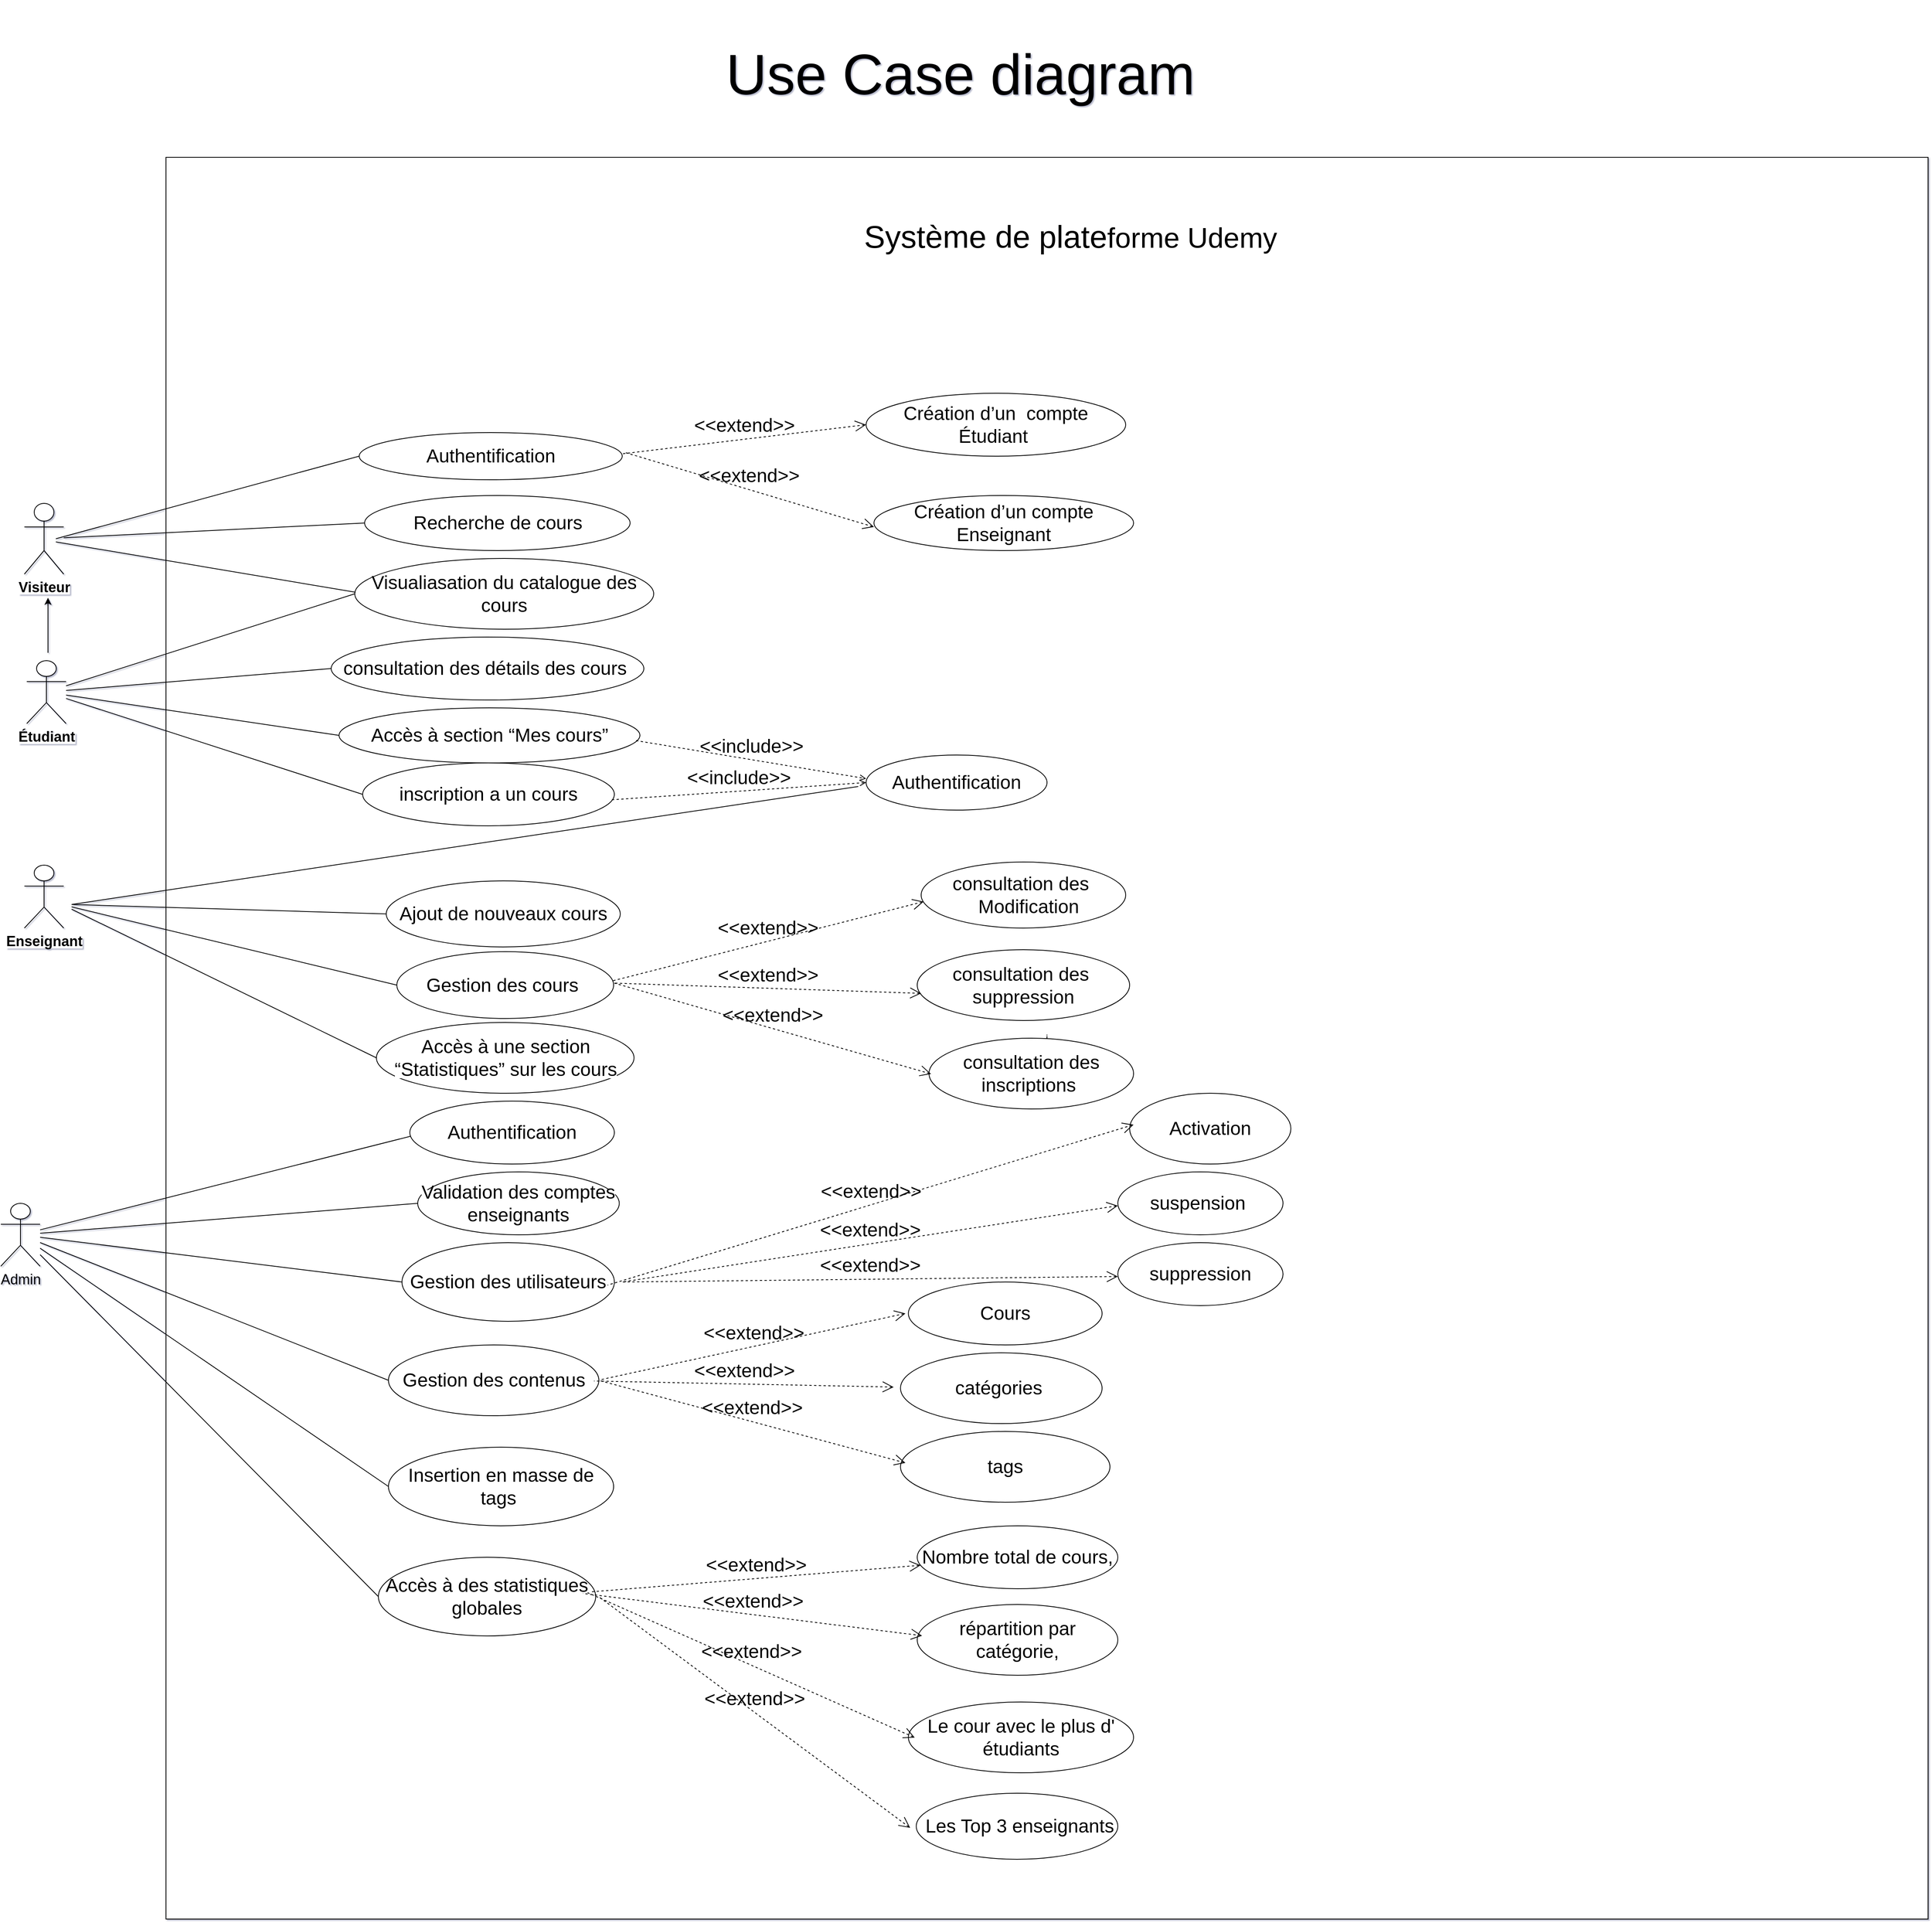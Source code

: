 <mxfile version="26.0.7" pages="2">
  <diagram name="Page-1" id="YVaNV-BU0bV5zj3uvlzo">
    <mxGraphModel grid="1" page="0" gridSize="10" guides="0" tooltips="1" connect="0" arrows="0" fold="1" pageScale="1" pageWidth="827" pageHeight="1169" background="#ffffff" math="0" shadow="1">
      <root>
        <mxCell id="0" />
        <mxCell id="1" parent="0" />
        <mxCell id="QajGnKFh3IwkEZgxlkdg-1" value="i" style="whiteSpace=wrap;html=1;aspect=fixed;" parent="1" vertex="1">
          <mxGeometry x="260" y="-160" width="2240" height="2240" as="geometry" />
        </mxCell>
        <mxCell id="QajGnKFh3IwkEZgxlkdg-2" value="&lt;span style=&quot;box-sizing: border-box; border: 0px solid; --tw-border-spacing-x: 0; --tw-border-spacing-y: 0; --tw-translate-x: 0; --tw-translate-y: 0; --tw-rotate: 0; --tw-skew-x: 0; --tw-skew-y: 0; --tw-scale-x: 1; --tw-scale-y: 1; --tw-pan-x: ; --tw-pan-y: ; --tw-pinch-zoom: ; --tw-scroll-snap-strictness: proximity; --tw-gradient-from-position: ; --tw-gradient-via-position: ; --tw-gradient-to-position: ; --tw-ordinal: ; --tw-slashed-zero: ; --tw-numeric-figure: ; --tw-numeric-spacing: ; --tw-numeric-fraction: ; --tw-ring-inset: ; --tw-ring-offset-width: 0px; --tw-ring-offset-color: light-dark(#fff, #000000); --tw-ring-color: light-dark(rgba(59,130,246,.5), #4c89ec); --tw-ring-offset-shadow: 0 0 #0000; --tw-ring-shadow: 0 0 #0000; --tw-shadow: 0 0 #0000; --tw-shadow-colored: 0 0 #0000; --tw-blur: ; --tw-brightness: ; --tw-contrast: ; --tw-grayscale: ; --tw-hue-rotate: ; --tw-invert: ; --tw-saturate: ; --tw-sepia: ; --tw-drop-shadow: ; --tw-backdrop-blur: ; --tw-backdrop-brightness: ; --tw-backdrop-contrast: ; --tw-backdrop-grayscale: ; --tw-backdrop-hue-rotate: ; --tw-backdrop-invert: ; --tw-backdrop-opacity: ; --tw-backdrop-saturate: ; --tw-backdrop-sepia: ; --tw-contain-size: ; --tw-contain-layout: ; --tw-contain-paint: ; --tw-contain-style: ; font-weight: bolder; color: rgb(0, 0, 0); font-family: &amp;quot;Nunito Sans&amp;quot;, sans-serif; text-align: start; white-space: pre-wrap; background-color: rgb(255, 255, 255);&quot;&gt;&lt;font style=&quot;font-size: 18px;&quot;&gt;Visiteur&lt;/font&gt;&lt;/span&gt;" style="shape=umlActor;verticalLabelPosition=bottom;verticalAlign=top;html=1;outlineConnect=0;" parent="1" vertex="1">
          <mxGeometry x="80" y="280" width="50" height="90" as="geometry" />
        </mxCell>
        <mxCell id="QajGnKFh3IwkEZgxlkdg-3" value="&lt;span style=&quot;box-sizing: border-box; border: 0px solid; --tw-border-spacing-x: 0; --tw-border-spacing-y: 0; --tw-translate-x: 0; --tw-translate-y: 0; --tw-rotate: 0; --tw-skew-x: 0; --tw-skew-y: 0; --tw-scale-x: 1; --tw-scale-y: 1; --tw-pan-x: ; --tw-pan-y: ; --tw-pinch-zoom: ; --tw-scroll-snap-strictness: proximity; --tw-gradient-from-position: ; --tw-gradient-via-position: ; --tw-gradient-to-position: ; --tw-ordinal: ; --tw-slashed-zero: ; --tw-numeric-figure: ; --tw-numeric-spacing: ; --tw-numeric-fraction: ; --tw-ring-inset: ; --tw-ring-offset-width: 0px; --tw-ring-offset-color: light-dark(#fff, #000000); --tw-ring-color: light-dark(rgba(59,130,246,.5), #4c89ec); --tw-ring-offset-shadow: 0 0 #0000; --tw-ring-shadow: 0 0 #0000; --tw-shadow: 0 0 #0000; --tw-shadow-colored: 0 0 #0000; --tw-blur: ; --tw-brightness: ; --tw-contrast: ; --tw-grayscale: ; --tw-hue-rotate: ; --tw-invert: ; --tw-saturate: ; --tw-sepia: ; --tw-drop-shadow: ; --tw-backdrop-blur: ; --tw-backdrop-brightness: ; --tw-backdrop-contrast: ; --tw-backdrop-grayscale: ; --tw-backdrop-hue-rotate: ; --tw-backdrop-invert: ; --tw-backdrop-opacity: ; --tw-backdrop-saturate: ; --tw-backdrop-sepia: ; --tw-contain-size: ; --tw-contain-layout: ; --tw-contain-paint: ; --tw-contain-style: ; font-weight: bolder; color: rgb(0, 0, 0); font-family: &amp;quot;Nunito Sans&amp;quot;, sans-serif; text-align: start; white-space: pre-wrap; background-color: rgb(255, 255, 255);&quot;&gt;&lt;font style=&quot;font-size: 18px;&quot;&gt;Étudiant&lt;/font&gt;&lt;/span&gt;" style="shape=umlActor;verticalLabelPosition=bottom;verticalAlign=top;html=1;outlineConnect=0;" parent="1" vertex="1">
          <mxGeometry x="83" y="480" width="50" height="80" as="geometry" />
        </mxCell>
        <mxCell id="QajGnKFh3IwkEZgxlkdg-4" value="&lt;span style=&quot;box-sizing: border-box; border: 0px solid; --tw-border-spacing-x: 0; --tw-border-spacing-y: 0; --tw-translate-x: 0; --tw-translate-y: 0; --tw-rotate: 0; --tw-skew-x: 0; --tw-skew-y: 0; --tw-scale-x: 1; --tw-scale-y: 1; --tw-pan-x: ; --tw-pan-y: ; --tw-pinch-zoom: ; --tw-scroll-snap-strictness: proximity; --tw-gradient-from-position: ; --tw-gradient-via-position: ; --tw-gradient-to-position: ; --tw-ordinal: ; --tw-slashed-zero: ; --tw-numeric-figure: ; --tw-numeric-spacing: ; --tw-numeric-fraction: ; --tw-ring-inset: ; --tw-ring-offset-width: 0px; --tw-ring-offset-color: light-dark(#fff, #000000); --tw-ring-color: light-dark(rgba(59,130,246,.5), #4c89ec); --tw-ring-offset-shadow: 0 0 #0000; --tw-ring-shadow: 0 0 #0000; --tw-shadow: 0 0 #0000; --tw-shadow-colored: 0 0 #0000; --tw-blur: ; --tw-brightness: ; --tw-contrast: ; --tw-grayscale: ; --tw-hue-rotate: ; --tw-invert: ; --tw-saturate: ; --tw-sepia: ; --tw-drop-shadow: ; --tw-backdrop-blur: ; --tw-backdrop-brightness: ; --tw-backdrop-contrast: ; --tw-backdrop-grayscale: ; --tw-backdrop-hue-rotate: ; --tw-backdrop-invert: ; --tw-backdrop-opacity: ; --tw-backdrop-saturate: ; --tw-backdrop-sepia: ; --tw-contain-size: ; --tw-contain-layout: ; --tw-contain-paint: ; --tw-contain-style: ; font-weight: bolder; color: rgb(0, 0, 0); font-family: &amp;quot;Nunito Sans&amp;quot;, sans-serif; text-align: start; white-space: pre-wrap; background-color: rgb(255, 255, 255);&quot;&gt;&lt;font style=&quot;font-size: 18px;&quot;&gt;Enseignant&lt;/font&gt;&lt;/span&gt;" style="shape=umlActor;verticalLabelPosition=bottom;verticalAlign=top;html=1;outlineConnect=0;" parent="1" vertex="1">
          <mxGeometry x="80" y="740" width="50" height="80" as="geometry" />
        </mxCell>
        <mxCell id="QajGnKFh3IwkEZgxlkdg-13" value="&lt;span style=&quot;color: rgb(0, 0, 0); font-family: &amp;quot;Nunito Sans&amp;quot;, sans-serif; text-align: left; background-color: rgb(255, 255, 255);&quot;&gt;&lt;font style=&quot;font-size: 24px;&quot;&gt;Recherche de cours&lt;/font&gt;&lt;/span&gt;" style="ellipse;whiteSpace=wrap;html=1;" parent="1" vertex="1">
          <mxGeometry x="512.5" y="270" width="337.5" height="70" as="geometry" />
        </mxCell>
        <mxCell id="QajGnKFh3IwkEZgxlkdg-14" value="&lt;span style=&quot;color: rgb(0, 0, 0); font-family: &amp;quot;Nunito Sans&amp;quot;, sans-serif; text-align: left; background-color: rgb(255, 255, 255);&quot;&gt;&lt;font style=&quot;font-size: 24px;&quot;&gt;Création d’un&amp;nbsp;compte Enseignant&lt;/font&gt;&lt;/span&gt;" style="ellipse;whiteSpace=wrap;html=1;" parent="1" vertex="1">
          <mxGeometry x="1160" y="270" width="330" height="70" as="geometry" />
        </mxCell>
        <mxCell id="QajGnKFh3IwkEZgxlkdg-15" value="&lt;span style=&quot;color: rgb(0, 0, 0); font-family: &amp;quot;Nunito Sans&amp;quot;, sans-serif; text-align: left; background-color: rgb(255, 255, 255);&quot;&gt;&lt;font style=&quot;font-size: 24px;&quot;&gt;Création d’un&amp;nbsp; compte Étudiant&amp;nbsp;&lt;/font&gt;&lt;/span&gt;" style="ellipse;whiteSpace=wrap;html=1;" parent="1" vertex="1">
          <mxGeometry x="1150" y="140" width="330" height="80" as="geometry" />
        </mxCell>
        <mxCell id="QajGnKFh3IwkEZgxlkdg-16" value="&lt;span style=&quot;color: rgb(0, 0, 0); font-family: &amp;quot;Nunito Sans&amp;quot;, sans-serif; text-align: left; background-color: rgb(255, 255, 255);&quot;&gt;&lt;font style=&quot;font-size: 24px;&quot;&gt;Authentification&lt;/font&gt;&lt;/span&gt;" style="ellipse;whiteSpace=wrap;html=1;" parent="1" vertex="1">
          <mxGeometry x="505.63" y="190" width="334.37" height="60" as="geometry" />
        </mxCell>
        <mxCell id="QajGnKFh3IwkEZgxlkdg-20" value="" style="endArrow=none;html=1;rounded=0;entryX=0;entryY=0.5;entryDx=0;entryDy=0;" parent="1" source="QajGnKFh3IwkEZgxlkdg-2" target="QajGnKFh3IwkEZgxlkdg-13" edge="1">
          <mxGeometry width="50" height="50" relative="1" as="geometry">
            <mxPoint x="170" y="310" as="sourcePoint" />
            <mxPoint x="490" y="245" as="targetPoint" />
            <Array as="points" />
          </mxGeometry>
        </mxCell>
        <mxCell id="QajGnKFh3IwkEZgxlkdg-21" value="" style="endArrow=none;html=1;rounded=0;entryX=0;entryY=0.5;entryDx=0;entryDy=0;" parent="1" target="QajGnKFh3IwkEZgxlkdg-16" edge="1">
          <mxGeometry width="50" height="50" relative="1" as="geometry">
            <mxPoint x="120" y="325" as="sourcePoint" />
            <mxPoint x="500" y="255" as="targetPoint" />
            <Array as="points" />
          </mxGeometry>
        </mxCell>
        <mxCell id="QajGnKFh3IwkEZgxlkdg-24" value="&lt;font style=&quot;font-size: 24px;&quot;&gt;Visualiasation du catalogue des cours&lt;/font&gt;" style="ellipse;whiteSpace=wrap;html=1;" parent="1" vertex="1">
          <mxGeometry x="500" y="350" width="380" height="90" as="geometry" />
        </mxCell>
        <mxCell id="QajGnKFh3IwkEZgxlkdg-25" value="" style="endArrow=none;html=1;rounded=0;exitX=0;exitY=0.5;exitDx=0;exitDy=0;" parent="1" source="QajGnKFh3IwkEZgxlkdg-24" target="QajGnKFh3IwkEZgxlkdg-3" edge="1">
          <mxGeometry width="50" height="50" relative="1" as="geometry">
            <mxPoint x="460" y="630" as="sourcePoint" />
            <mxPoint x="510" y="580" as="targetPoint" />
          </mxGeometry>
        </mxCell>
        <mxCell id="QajGnKFh3IwkEZgxlkdg-27" value="&lt;span style=&quot;color: rgb(0, 0, 0); font-family: &amp;quot;Nunito Sans&amp;quot;, sans-serif; text-align: left; background-color: rgb(255, 255, 255);&quot;&gt;&lt;font style=&quot;font-size: 24px;&quot;&gt;consultation des détails des cours&amp;nbsp;&lt;/font&gt;&lt;/span&gt;" style="ellipse;whiteSpace=wrap;html=1;" parent="1" vertex="1">
          <mxGeometry x="470" y="450" width="397.5" height="80" as="geometry" />
        </mxCell>
        <mxCell id="QajGnKFh3IwkEZgxlkdg-28" value="" style="endArrow=none;html=1;rounded=0;exitX=0;exitY=0.5;exitDx=0;exitDy=0;" parent="1" source="QajGnKFh3IwkEZgxlkdg-27" target="QajGnKFh3IwkEZgxlkdg-3" edge="1">
          <mxGeometry width="50" height="50" relative="1" as="geometry">
            <mxPoint x="479" y="724.5" as="sourcePoint" />
            <mxPoint x="189" y="544.5" as="targetPoint" />
          </mxGeometry>
        </mxCell>
        <mxCell id="QajGnKFh3IwkEZgxlkdg-29" value="&lt;span style=&quot;font-size: 24px;&quot;&gt;inscription a un cours&lt;/span&gt;" style="ellipse;whiteSpace=wrap;html=1;" parent="1" vertex="1">
          <mxGeometry x="510" y="610" width="320" height="80" as="geometry" />
        </mxCell>
        <mxCell id="QajGnKFh3IwkEZgxlkdg-35" value="&lt;span style=&quot;color: rgb(0, 0, 0); font-family: &amp;quot;Nunito Sans&amp;quot;, sans-serif; text-align: left; background-color: rgb(255, 255, 255);&quot;&gt;&lt;font style=&quot;font-size: 24px;&quot;&gt;Authentification&lt;/font&gt;&lt;/span&gt;" style="ellipse;whiteSpace=wrap;html=1;" parent="1" vertex="1">
          <mxGeometry x="1150" y="600" width="230" height="70" as="geometry" />
        </mxCell>
        <mxCell id="QajGnKFh3IwkEZgxlkdg-37" value="&lt;font style=&quot;font-size: 24px;&quot;&gt;&lt;span style=&quot;color: rgb(0, 0, 0); font-family: &amp;quot;Nunito Sans&amp;quot;, sans-serif; text-align: left; background-color: rgb(255, 255, 255);&quot;&gt;Accès à&amp;nbsp;&lt;/span&gt;&lt;span style=&quot;color: rgb(0, 0, 0); font-family: &amp;quot;Nunito Sans&amp;quot;, sans-serif; text-align: left; background-color: rgb(255, 255, 255);&quot;&gt;section “Mes cours”&lt;/span&gt;&lt;/font&gt;" style="ellipse;whiteSpace=wrap;html=1;" parent="1" vertex="1">
          <mxGeometry x="480" y="540" width="382.5" height="70" as="geometry" />
        </mxCell>
        <mxCell id="QajGnKFh3IwkEZgxlkdg-38" value="" style="endArrow=none;html=1;rounded=0;entryX=0;entryY=0.5;entryDx=0;entryDy=0;" parent="1" source="QajGnKFh3IwkEZgxlkdg-3" target="QajGnKFh3IwkEZgxlkdg-37" edge="1">
          <mxGeometry width="50" height="50" relative="1" as="geometry">
            <mxPoint x="350" y="680" as="sourcePoint" />
            <mxPoint x="400" y="630" as="targetPoint" />
          </mxGeometry>
        </mxCell>
        <mxCell id="QajGnKFh3IwkEZgxlkdg-40" value="" style="endArrow=none;html=1;rounded=0;exitX=0;exitY=0.5;exitDx=0;exitDy=0;" parent="1" source="QajGnKFh3IwkEZgxlkdg-29" target="QajGnKFh3IwkEZgxlkdg-3" edge="1">
          <mxGeometry width="50" height="50" relative="1" as="geometry">
            <mxPoint x="665" y="690" as="sourcePoint" />
            <mxPoint x="140" y="787" as="targetPoint" />
          </mxGeometry>
        </mxCell>
        <mxCell id="QajGnKFh3IwkEZgxlkdg-41" value="&lt;span style=&quot;color: rgb(0, 0, 0); font-family: &amp;quot;Nunito Sans&amp;quot;, sans-serif; text-align: left; background-color: rgb(255, 255, 255);&quot;&gt;&lt;font style=&quot;font-size: 24px;&quot;&gt;Ajout de nouveaux cours&lt;/font&gt;&lt;/span&gt;" style="ellipse;whiteSpace=wrap;html=1;" parent="1" vertex="1">
          <mxGeometry x="540" y="760" width="297.5" height="84" as="geometry" />
        </mxCell>
        <mxCell id="QajGnKFh3IwkEZgxlkdg-42" value="" style="endArrow=none;html=1;rounded=0;exitX=0;exitY=0.5;exitDx=0;exitDy=0;" parent="1" source="QajGnKFh3IwkEZgxlkdg-41" edge="1">
          <mxGeometry width="50" height="50" relative="1" as="geometry">
            <mxPoint x="489" y="1004.5" as="sourcePoint" />
            <mxPoint x="140" y="790" as="targetPoint" />
          </mxGeometry>
        </mxCell>
        <mxCell id="QajGnKFh3IwkEZgxlkdg-43" value="&lt;span style=&quot;color: rgb(0, 0, 0); font-family: &amp;quot;Nunito Sans&amp;quot;, sans-serif; text-align: left; background-color: rgb(255, 255, 255);&quot;&gt;&lt;font style=&quot;font-size: 24px;&quot;&gt;Gestion des cours&amp;nbsp;&lt;/font&gt;&lt;/span&gt;" style="ellipse;whiteSpace=wrap;html=1;" parent="1" vertex="1">
          <mxGeometry x="553.44" y="850" width="275.62" height="85" as="geometry" />
        </mxCell>
        <mxCell id="QajGnKFh3IwkEZgxlkdg-44" value="" style="endArrow=none;html=1;rounded=0;entryX=0;entryY=0.5;entryDx=0;entryDy=0;" parent="1" target="QajGnKFh3IwkEZgxlkdg-43" edge="1">
          <mxGeometry width="50" height="50" relative="1" as="geometry">
            <mxPoint x="140" y="793" as="sourcePoint" />
            <mxPoint x="380" y="961" as="targetPoint" />
            <Array as="points" />
          </mxGeometry>
        </mxCell>
        <mxCell id="QajGnKFh3IwkEZgxlkdg-45" value="&lt;span style=&quot;color: rgb(0, 0, 0); font-family: &amp;quot;Nunito Sans&amp;quot;, sans-serif; text-align: left; background-color: rgb(255, 255, 255);&quot;&gt;&lt;font style=&quot;font-size: 24px;&quot;&gt;Accès à une section “Statistiques” sur les cours&lt;/font&gt;&lt;/span&gt;" style="ellipse;whiteSpace=wrap;html=1;" parent="1" vertex="1">
          <mxGeometry x="527.5" y="940" width="327.5" height="90" as="geometry" />
        </mxCell>
        <mxCell id="QajGnKFh3IwkEZgxlkdg-46" value="" style="endArrow=none;html=1;rounded=0;entryX=0;entryY=0.5;entryDx=0;entryDy=0;" parent="1" target="QajGnKFh3IwkEZgxlkdg-45" edge="1">
          <mxGeometry width="50" height="50" relative="1" as="geometry">
            <mxPoint x="140" y="796" as="sourcePoint" />
            <mxPoint x="410" y="910" as="targetPoint" />
          </mxGeometry>
        </mxCell>
        <mxCell id="QajGnKFh3IwkEZgxlkdg-50" value="&lt;span style=&quot;color: rgb(0, 0, 0); font-family: &amp;quot;Nunito Sans&amp;quot;, sans-serif; text-align: left; background-color: rgb(255, 255, 255);&quot;&gt;&lt;font style=&quot;font-size: 24px;&quot;&gt;Validation des comptes enseignants&lt;/font&gt;&lt;/span&gt;" style="ellipse;whiteSpace=wrap;html=1;" parent="1" vertex="1">
          <mxGeometry x="580" y="1130" width="256.25" height="80" as="geometry" />
        </mxCell>
        <mxCell id="QajGnKFh3IwkEZgxlkdg-51" value="" style="endArrow=none;html=1;rounded=0;exitX=0;exitY=0.5;exitDx=0;exitDy=0;" parent="1" source="QajGnKFh3IwkEZgxlkdg-50" target="QajGnKFh3IwkEZgxlkdg-5" edge="1">
          <mxGeometry width="50" height="50" relative="1" as="geometry">
            <mxPoint x="675" y="990" as="sourcePoint" />
            <mxPoint x="120" y="1190" as="targetPoint" />
          </mxGeometry>
        </mxCell>
        <mxCell id="QajGnKFh3IwkEZgxlkdg-52" value="" style="endArrow=none;html=1;rounded=0;exitX=0;exitY=0.5;exitDx=0;exitDy=0;" parent="1" source="QajGnKFh3IwkEZgxlkdg-57" target="QajGnKFh3IwkEZgxlkdg-5" edge="1">
          <mxGeometry width="50" height="50" relative="1" as="geometry">
            <mxPoint x="543" y="1010" as="sourcePoint" />
            <mxPoint x="150" y="1090" as="targetPoint" />
          </mxGeometry>
        </mxCell>
        <mxCell id="QajGnKFh3IwkEZgxlkdg-53" value="&lt;span style=&quot;color: rgb(0, 0, 0); font-family: &amp;quot;Nunito Sans&amp;quot;, sans-serif; text-align: left; background-color: rgb(255, 255, 255);&quot;&gt;&lt;font style=&quot;font-size: 24px;&quot;&gt;Gestion des contenus&lt;/font&gt;&lt;/span&gt;" style="ellipse;whiteSpace=wrap;html=1;" parent="1" vertex="1">
          <mxGeometry x="542.81" y="1350" width="267.5" height="90" as="geometry" />
        </mxCell>
        <mxCell id="QajGnKFh3IwkEZgxlkdg-54" value="" style="endArrow=none;html=1;rounded=0;entryX=0;entryY=0.5;entryDx=0;entryDy=0;" parent="1" source="QajGnKFh3IwkEZgxlkdg-5" target="QajGnKFh3IwkEZgxlkdg-53" edge="1">
          <mxGeometry width="50" height="50" relative="1" as="geometry">
            <mxPoint x="130" y="1000" as="sourcePoint" />
            <mxPoint x="390" y="1261" as="targetPoint" />
            <Array as="points" />
          </mxGeometry>
        </mxCell>
        <mxCell id="QajGnKFh3IwkEZgxlkdg-55" value="&lt;span style=&quot;color: rgb(0, 0, 0); font-family: &amp;quot;Nunito Sans&amp;quot;, sans-serif; text-align: left; background-color: rgb(255, 255, 255);&quot;&gt;&lt;font style=&quot;font-size: 24px;&quot;&gt;Insertion en masse de tags&amp;nbsp;&lt;/font&gt;&lt;/span&gt;" style="ellipse;whiteSpace=wrap;html=1;" parent="1" vertex="1">
          <mxGeometry x="542.81" y="1480" width="286.25" height="100" as="geometry" />
        </mxCell>
        <mxCell id="QajGnKFh3IwkEZgxlkdg-56" value="" style="endArrow=none;html=1;rounded=0;entryX=0;entryY=0.5;entryDx=0;entryDy=0;" parent="1" source="QajGnKFh3IwkEZgxlkdg-5" target="QajGnKFh3IwkEZgxlkdg-55" edge="1">
          <mxGeometry width="50" height="50" relative="1" as="geometry">
            <mxPoint x="150" y="1096" as="sourcePoint" />
            <mxPoint x="420" y="1210" as="targetPoint" />
          </mxGeometry>
        </mxCell>
        <mxCell id="QajGnKFh3IwkEZgxlkdg-57" value="&lt;span style=&quot;color: rgb(0, 0, 0); font-family: &amp;quot;Nunito Sans&amp;quot;, sans-serif; text-align: left; background-color: rgb(255, 255, 255);&quot;&gt;&lt;font style=&quot;font-size: 24px;&quot;&gt;Gestion des utilisateurs&lt;/font&gt;&lt;/span&gt;" style="ellipse;whiteSpace=wrap;html=1;" parent="1" vertex="1">
          <mxGeometry x="560" y="1220" width="270" height="100" as="geometry" />
        </mxCell>
        <mxCell id="QajGnKFh3IwkEZgxlkdg-65" value="&lt;span style=&quot;color: rgb(0, 0, 0); font-family: &amp;quot;Nunito Sans&amp;quot;, sans-serif; text-align: left; background-color: rgb(255, 255, 255);&quot;&gt;&lt;font style=&quot;font-size: 24px;&quot;&gt;Accès à des statistiques globales&lt;/font&gt;&lt;/span&gt;" style="ellipse;whiteSpace=wrap;html=1;" parent="1" vertex="1">
          <mxGeometry x="530" y="1620" width="276.25" height="100" as="geometry" />
        </mxCell>
        <mxCell id="QajGnKFh3IwkEZgxlkdg-66" value="" style="endArrow=none;html=1;rounded=0;entryX=0;entryY=0.5;entryDx=0;entryDy=0;" parent="1" source="QajGnKFh3IwkEZgxlkdg-5" target="QajGnKFh3IwkEZgxlkdg-65" edge="1">
          <mxGeometry width="50" height="50" relative="1" as="geometry">
            <mxPoint x="130" y="1010" as="sourcePoint" />
            <mxPoint x="422.5" y="1275" as="targetPoint" />
          </mxGeometry>
        </mxCell>
        <mxCell id="QajGnKFh3IwkEZgxlkdg-5" value="&lt;font style=&quot;font-size: 18px;&quot;&gt;Admin&lt;/font&gt;" style="shape=umlActor;verticalLabelPosition=bottom;verticalAlign=top;html=1;outlineConnect=0;" parent="1" vertex="1">
          <mxGeometry x="50" y="1170" width="50" height="80" as="geometry" />
        </mxCell>
        <mxCell id="QajGnKFh3IwkEZgxlkdg-72" value="" style="endArrow=none;html=1;rounded=0;entryX=0.031;entryY=0.536;entryDx=0;entryDy=0;entryPerimeter=0;" parent="1" source="QajGnKFh3IwkEZgxlkdg-5" target="7pIhZzAbolZee3maNCAX-1" edge="1">
          <mxGeometry width="50" height="50" relative="1" as="geometry">
            <mxPoint x="110" y="1170" as="sourcePoint" />
            <mxPoint x="420" y="950" as="targetPoint" />
            <Array as="points" />
          </mxGeometry>
        </mxCell>
        <mxCell id="QajGnKFh3IwkEZgxlkdg-73" value="&lt;span style=&quot;color: rgb(0, 0, 0); font-family: &amp;quot;Nunito Sans&amp;quot;, sans-serif; text-align: left; background-color: rgb(255, 255, 255);&quot;&gt;&lt;font style=&quot;font-size: 24px;&quot;&gt;&lt;span style=&quot;color: rgb(0, 0, 0); background-color: rgb(255, 255, 255);&quot;&gt;consultation&amp;nbsp;&lt;span style=&quot;color: rgb(0, 0, 0); background-color: rgb(255, 255, 255);&quot;&gt;des&amp;nbsp; &amp;nbsp;&lt;/span&gt;&amp;nbsp;&lt;/span&gt;Modification&lt;/font&gt;&lt;/span&gt;" style="ellipse;whiteSpace=wrap;html=1;" parent="1" vertex="1">
          <mxGeometry x="1220" y="736" width="260" height="84" as="geometry" />
        </mxCell>
        <mxCell id="QajGnKFh3IwkEZgxlkdg-75" value="&lt;span style=&quot;color: rgb(0, 0, 0); font-family: &amp;quot;Nunito Sans&amp;quot;, sans-serif; text-align: left; background-color: rgb(255, 255, 255);&quot;&gt;&lt;font style=&quot;font-size: 24px;&quot;&gt;&lt;span style=&quot;color: rgb(0, 0, 0); background-color: rgb(255, 255, 255);&quot;&gt;consultation&amp;nbsp;&lt;/span&gt;&lt;span style=&quot;color: rgb(0, 0, 0); background-color: rgb(255, 255, 255);&quot;&gt;des&amp;nbsp; &amp;nbsp;&lt;/span&gt;suppression&amp;nbsp;&lt;/font&gt;&lt;/span&gt;" style="ellipse;whiteSpace=wrap;html=1;" parent="1" vertex="1">
          <mxGeometry x="1215" y="847.5" width="270" height="90" as="geometry" />
        </mxCell>
        <mxCell id="QajGnKFh3IwkEZgxlkdg-78" value="&lt;span style=&quot;color: rgb(0, 0, 0); font-family: &amp;quot;Nunito Sans&amp;quot;, sans-serif; text-align: left; background-color: rgb(255, 255, 255);&quot;&gt;&lt;font style=&quot;font-size: 24px;&quot;&gt;consultation des inscriptions&amp;nbsp;&lt;/font&gt;&lt;/span&gt;" style="ellipse;whiteSpace=wrap;html=1;" parent="1" vertex="1">
          <mxGeometry x="1230" y="960" width="260" height="90" as="geometry" />
        </mxCell>
        <mxCell id="QajGnKFh3IwkEZgxlkdg-84" value="&lt;font style=&quot;font-size: 40px;&quot;&gt;Système de plate&lt;/font&gt;&lt;span style=&quot;font-size: 36px;&quot;&gt;forme Udemy&lt;/span&gt;" style="text;strokeColor=none;align=center;fillColor=none;html=1;verticalAlign=middle;whiteSpace=wrap;rounded=0;" parent="1" vertex="1">
          <mxGeometry x="1070" y="-100" width="680" height="80" as="geometry" />
        </mxCell>
        <mxCell id="QajGnKFh3IwkEZgxlkdg-87" value="&lt;span style=&quot;color: rgb(0, 0, 0); font-family: &amp;quot;Nunito Sans&amp;quot;, sans-serif; text-align: left; background-color: rgb(255, 255, 255);&quot;&gt;&lt;font style=&quot;font-size: 24px;&quot;&gt;Activation&lt;/font&gt;&lt;/span&gt;" style="ellipse;whiteSpace=wrap;html=1;" parent="1" vertex="1">
          <mxGeometry x="1485" y="1030" width="205" height="90" as="geometry" />
        </mxCell>
        <mxCell id="QajGnKFh3IwkEZgxlkdg-89" value="&lt;span style=&quot;color: rgb(0, 0, 0); font-family: &amp;quot;Nunito Sans&amp;quot;, sans-serif; text-align: left; background-color: rgb(255, 255, 255);&quot;&gt;&lt;font style=&quot;font-size: 24px;&quot;&gt;suspension&amp;nbsp;&lt;/font&gt;&lt;/span&gt;" style="ellipse;whiteSpace=wrap;html=1;" parent="1" vertex="1">
          <mxGeometry x="1470" y="1130" width="210" height="80" as="geometry" />
        </mxCell>
        <mxCell id="QajGnKFh3IwkEZgxlkdg-91" value="&lt;span style=&quot;color: rgb(0, 0, 0); font-family: &amp;quot;Nunito Sans&amp;quot;, sans-serif; text-align: left; background-color: rgb(255, 255, 255);&quot;&gt;&lt;font style=&quot;font-size: 24px;&quot;&gt;suppression&lt;/font&gt;&lt;/span&gt;" style="ellipse;whiteSpace=wrap;html=1;" parent="1" vertex="1">
          <mxGeometry x="1470" y="1220" width="210" height="80" as="geometry" />
        </mxCell>
        <mxCell id="QajGnKFh3IwkEZgxlkdg-93" value="&lt;span style=&quot;color: rgb(0, 0, 0); font-family: &amp;quot;Nunito Sans&amp;quot;, sans-serif; text-align: left; background-color: rgb(255, 255, 255);&quot;&gt;&lt;font style=&quot;font-size: 24px;&quot;&gt;Cours&lt;/font&gt;&lt;/span&gt;" style="ellipse;whiteSpace=wrap;html=1;" parent="1" vertex="1">
          <mxGeometry x="1203.75" y="1270" width="246.25" height="80" as="geometry" />
        </mxCell>
        <mxCell id="QajGnKFh3IwkEZgxlkdg-95" value="&lt;span style=&quot;color: rgb(0, 0, 0); font-family: &amp;quot;Nunito Sans&amp;quot;, sans-serif; text-align: left; background-color: rgb(255, 255, 255);&quot;&gt;&lt;font style=&quot;font-size: 24px;&quot;&gt;catégories&amp;nbsp;&lt;/font&gt;&lt;/span&gt;" style="ellipse;whiteSpace=wrap;html=1;" parent="1" vertex="1">
          <mxGeometry x="1193.75" y="1360" width="256.25" height="90" as="geometry" />
        </mxCell>
        <mxCell id="QajGnKFh3IwkEZgxlkdg-97" value="&lt;span style=&quot;color: rgb(0, 0, 0); font-family: &amp;quot;Nunito Sans&amp;quot;, sans-serif; text-align: left; background-color: rgb(255, 255, 255);&quot;&gt;&lt;font style=&quot;font-size: 24px;&quot;&gt;tags&lt;/font&gt;&lt;/span&gt;" style="ellipse;whiteSpace=wrap;html=1;" parent="1" vertex="1">
          <mxGeometry x="1193.75" y="1460" width="266.25" height="90" as="geometry" />
        </mxCell>
        <mxCell id="QajGnKFh3IwkEZgxlkdg-115" value="&lt;span style=&quot;color: rgb(0, 0, 0); font-family: &amp;quot;Nunito Sans&amp;quot;, sans-serif; text-align: left; background-color: rgb(255, 255, 255);&quot;&gt;&lt;font style=&quot;font-size: 24px;&quot;&gt;Nombre total de cours,&lt;/font&gt;&lt;/span&gt;" style="ellipse;whiteSpace=wrap;html=1;" parent="1" vertex="1">
          <mxGeometry x="1215" y="1580" width="255" height="80" as="geometry" />
        </mxCell>
        <mxCell id="QajGnKFh3IwkEZgxlkdg-117" value="&lt;span style=&quot;color: rgb(0, 0, 0); font-family: &amp;quot;Nunito Sans&amp;quot;, sans-serif; text-align: left; background-color: rgb(255, 255, 255);&quot;&gt;&lt;font style=&quot;font-size: 24px;&quot;&gt;répartition par catégorie,&lt;/font&gt;&lt;/span&gt;" style="ellipse;whiteSpace=wrap;html=1;" parent="1" vertex="1">
          <mxGeometry x="1215" y="1680" width="255" height="90" as="geometry" />
        </mxCell>
        <mxCell id="QajGnKFh3IwkEZgxlkdg-119" value="&lt;span style=&quot;color: rgb(0, 0, 0); font-family: &amp;quot;Nunito Sans&amp;quot;, sans-serif; text-align: left; background-color: rgb(255, 255, 255);&quot;&gt;&lt;font style=&quot;font-size: 24px;&quot;&gt;Le cour avec le plus d&#39; étudiants&lt;/font&gt;&lt;/span&gt;" style="ellipse;whiteSpace=wrap;html=1;" parent="1" vertex="1">
          <mxGeometry x="1203.75" y="1804" width="286.25" height="90" as="geometry" />
        </mxCell>
        <mxCell id="QajGnKFh3IwkEZgxlkdg-122" value="&lt;span style=&quot;color: rgb(0, 0, 0); font-family: &amp;quot;Nunito Sans&amp;quot;, sans-serif; text-align: left; background-color: rgb(255, 255, 255);&quot;&gt;&lt;font style=&quot;font-size: 24px;&quot;&gt;&amp;nbsp;Les Top 3 enseignants&lt;/font&gt;&lt;/span&gt;" style="ellipse;whiteSpace=wrap;html=1;" parent="1" vertex="1">
          <mxGeometry x="1213.75" y="1920" width="256.25" height="84" as="geometry" />
        </mxCell>
        <mxCell id="tTELoByXh2bAI5ZYeDGT-1" value="&lt;font style=&quot;font-size: 72px;&quot;&gt;Use Case diagram&lt;/font&gt;" style="text;strokeColor=none;align=center;fillColor=none;html=1;verticalAlign=middle;whiteSpace=wrap;rounded=0;" parent="1" vertex="1">
          <mxGeometry x="760" y="-360" width="1020" height="190" as="geometry" />
        </mxCell>
        <mxCell id="oquwGH_CJrjl4MklZrt0-1" value="" style="endArrow=classic;html=1;rounded=0;" parent="1" edge="1">
          <mxGeometry width="50" height="50" relative="1" as="geometry">
            <mxPoint x="110" y="470" as="sourcePoint" />
            <mxPoint x="110" y="400" as="targetPoint" />
          </mxGeometry>
        </mxCell>
        <mxCell id="7pIhZzAbolZee3maNCAX-1" value="&lt;span style=&quot;color: rgb(0, 0, 0); font-family: &amp;quot;Nunito Sans&amp;quot;, sans-serif; text-align: left; background-color: rgb(255, 255, 255);&quot;&gt;&lt;font style=&quot;font-size: 24px;&quot;&gt;Authentification&lt;/font&gt;&lt;/span&gt;" style="ellipse;whiteSpace=wrap;html=1;" parent="1" vertex="1">
          <mxGeometry x="570" y="1040" width="260" height="80" as="geometry" />
        </mxCell>
        <mxCell id="7pIhZzAbolZee3maNCAX-3" value="" style="endArrow=none;html=1;rounded=0;" parent="1" edge="1">
          <mxGeometry width="50" height="50" relative="1" as="geometry">
            <mxPoint x="140" y="790" as="sourcePoint" />
            <mxPoint x="1140" y="640" as="targetPoint" />
            <Array as="points" />
          </mxGeometry>
        </mxCell>
        <mxCell id="7pIhZzAbolZee3maNCAX-8" value="&lt;font style=&quot;font-size: 24px;&quot;&gt;&amp;lt;&amp;lt;extend&amp;gt;&amp;gt;&lt;/font&gt;" style="edgeStyle=none;html=1;startArrow=open;endArrow=none;startSize=12;verticalAlign=bottom;dashed=1;labelBackgroundColor=none;rounded=0;" parent="1" edge="1">
          <mxGeometry width="160" relative="1" as="geometry">
            <mxPoint x="1150" y="180" as="sourcePoint" />
            <mxPoint x="840" y="217" as="targetPoint" />
          </mxGeometry>
        </mxCell>
        <mxCell id="7pIhZzAbolZee3maNCAX-9" value="&lt;font style=&quot;font-size: 24px;&quot;&gt;&amp;lt;&amp;lt;extend&amp;gt;&amp;gt;&lt;/font&gt;" style="edgeStyle=none;html=1;startArrow=open;endArrow=none;startSize=12;verticalAlign=bottom;dashed=1;labelBackgroundColor=none;rounded=0;entryX=1.007;entryY=0.416;entryDx=0;entryDy=0;entryPerimeter=0;" parent="1" target="QajGnKFh3IwkEZgxlkdg-16" edge="1">
          <mxGeometry width="160" relative="1" as="geometry">
            <mxPoint x="1160" y="310" as="sourcePoint" />
            <mxPoint x="850" y="347" as="targetPoint" />
          </mxGeometry>
        </mxCell>
        <mxCell id="7pIhZzAbolZee3maNCAX-10" value="&lt;font style=&quot;font-size: 24px;&quot;&gt;&amp;lt;&amp;lt;extend&amp;gt;&amp;gt;&lt;/font&gt;" style="edgeStyle=none;html=1;startArrow=open;endArrow=none;startSize=12;verticalAlign=bottom;dashed=1;labelBackgroundColor=none;rounded=0;exitX=0.012;exitY=0.6;exitDx=0;exitDy=0;exitPerimeter=0;entryX=0.992;entryY=0.439;entryDx=0;entryDy=0;entryPerimeter=0;" parent="1" source="QajGnKFh3IwkEZgxlkdg-73" target="QajGnKFh3IwkEZgxlkdg-43" edge="1">
          <mxGeometry width="160" relative="1" as="geometry">
            <mxPoint x="1190" y="760" as="sourcePoint" />
            <mxPoint x="850" y="880" as="targetPoint" />
          </mxGeometry>
        </mxCell>
        <mxCell id="7pIhZzAbolZee3maNCAX-11" value="&lt;font style=&quot;font-size: 24px;&quot;&gt;&amp;lt;&amp;lt;include&amp;gt;&amp;gt;&lt;/font&gt;" style="edgeStyle=none;html=1;endArrow=open;verticalAlign=bottom;dashed=1;labelBackgroundColor=none;rounded=0;exitX=0.99;exitY=0.586;exitDx=0;exitDy=0;exitPerimeter=0;" parent="1" source="QajGnKFh3IwkEZgxlkdg-29" edge="1">
          <mxGeometry width="160" relative="1" as="geometry">
            <mxPoint x="940" y="420" as="sourcePoint" />
            <mxPoint x="1150" y="635" as="targetPoint" />
            <Array as="points" />
          </mxGeometry>
        </mxCell>
        <mxCell id="7pIhZzAbolZee3maNCAX-13" value="&lt;font style=&quot;font-size: 24px;&quot;&gt;&amp;lt;&amp;lt;extend&amp;gt;&amp;gt;&lt;/font&gt;" style="edgeStyle=none;html=1;startArrow=open;endArrow=none;startSize=12;verticalAlign=bottom;dashed=1;labelBackgroundColor=none;rounded=0;exitX=0.01;exitY=0.505;exitDx=0;exitDy=0;exitPerimeter=0;" parent="1" source="QajGnKFh3IwkEZgxlkdg-78" edge="1">
          <mxGeometry width="160" relative="1" as="geometry">
            <mxPoint x="1210" y="893" as="sourcePoint" />
            <mxPoint x="830" y="890" as="targetPoint" />
          </mxGeometry>
        </mxCell>
        <mxCell id="7pIhZzAbolZee3maNCAX-14" value="&lt;font style=&quot;font-size: 24px;&quot;&gt;&amp;lt;&amp;lt;extend&amp;gt;&amp;gt;&lt;/font&gt;" style="edgeStyle=none;html=1;startArrow=open;endArrow=none;startSize=12;verticalAlign=bottom;dashed=1;labelBackgroundColor=none;rounded=0;" parent="1" edge="1">
          <mxGeometry width="160" relative="1" as="geometry">
            <mxPoint x="1220" y="903" as="sourcePoint" />
            <mxPoint x="830" y="890" as="targetPoint" />
          </mxGeometry>
        </mxCell>
        <mxCell id="7pIhZzAbolZee3maNCAX-15" value="&lt;font style=&quot;font-size: 24px;&quot;&gt;&amp;lt;&amp;lt;extend&amp;gt;&amp;gt;&lt;/font&gt;" style="edgeStyle=none;html=1;startArrow=open;endArrow=none;startSize=12;verticalAlign=bottom;dashed=1;labelBackgroundColor=none;rounded=0;entryX=0.968;entryY=0.54;entryDx=0;entryDy=0;entryPerimeter=0;" parent="1" target="QajGnKFh3IwkEZgxlkdg-57" edge="1">
          <mxGeometry width="160" relative="1" as="geometry">
            <mxPoint x="1490" y="1070" as="sourcePoint" />
            <mxPoint x="840" y="900" as="targetPoint" />
            <Array as="points" />
          </mxGeometry>
        </mxCell>
        <mxCell id="7pIhZzAbolZee3maNCAX-16" value="&lt;font style=&quot;font-size: 24px;&quot;&gt;&amp;lt;&amp;lt;extend&amp;gt;&amp;gt;&lt;/font&gt;" style="edgeStyle=none;html=1;startArrow=open;endArrow=none;startSize=12;verticalAlign=bottom;dashed=1;labelBackgroundColor=none;rounded=0;" parent="1" edge="1">
          <mxGeometry width="160" relative="1" as="geometry">
            <mxPoint x="1470" y="1173" as="sourcePoint" />
            <mxPoint x="840" y="1270" as="targetPoint" />
          </mxGeometry>
        </mxCell>
        <mxCell id="7pIhZzAbolZee3maNCAX-17" value="&lt;font style=&quot;font-size: 24px;&quot;&gt;&amp;lt;&amp;lt;extend&amp;gt;&amp;gt;&lt;/font&gt;" style="edgeStyle=none;html=1;startArrow=open;endArrow=none;startSize=12;verticalAlign=bottom;dashed=1;labelBackgroundColor=none;rounded=0;" parent="1" edge="1">
          <mxGeometry width="160" relative="1" as="geometry">
            <mxPoint x="1470" y="1263" as="sourcePoint" />
            <mxPoint x="840" y="1270" as="targetPoint" />
          </mxGeometry>
        </mxCell>
        <mxCell id="7pIhZzAbolZee3maNCAX-18" value="&lt;font style=&quot;font-size: 24px;&quot;&gt;&amp;lt;&amp;lt;extend&amp;gt;&amp;gt;&lt;/font&gt;" style="edgeStyle=none;html=1;startArrow=open;endArrow=none;startSize=12;verticalAlign=bottom;dashed=1;labelBackgroundColor=none;rounded=0;entryX=1.012;entryY=0.489;entryDx=0;entryDy=0;entryPerimeter=0;" parent="1" target="QajGnKFh3IwkEZgxlkdg-53" edge="1">
          <mxGeometry width="160" relative="1" as="geometry">
            <mxPoint x="1200" y="1310" as="sourcePoint" />
            <mxPoint x="870" y="930" as="targetPoint" />
            <Array as="points" />
          </mxGeometry>
        </mxCell>
        <mxCell id="7pIhZzAbolZee3maNCAX-19" value="&lt;font style=&quot;font-size: 24px;&quot;&gt;&amp;lt;&amp;lt;extend&amp;gt;&amp;gt;&lt;/font&gt;" style="edgeStyle=none;html=1;startArrow=open;endArrow=none;startSize=12;verticalAlign=bottom;dashed=1;labelBackgroundColor=none;rounded=0;exitX=-0.034;exitY=0.484;exitDx=0;exitDy=0;exitPerimeter=0;entryX=0.977;entryY=0.51;entryDx=0;entryDy=0;entryPerimeter=0;" parent="1" source="QajGnKFh3IwkEZgxlkdg-95" target="QajGnKFh3IwkEZgxlkdg-53" edge="1">
          <mxGeometry width="160" relative="1" as="geometry">
            <mxPoint x="1270" y="953" as="sourcePoint" />
            <mxPoint x="880" y="940" as="targetPoint" />
          </mxGeometry>
        </mxCell>
        <mxCell id="7pIhZzAbolZee3maNCAX-20" value="&lt;font style=&quot;font-size: 24px;&quot;&gt;&amp;lt;&amp;lt;extend&amp;gt;&amp;gt;&lt;/font&gt;" style="edgeStyle=none;html=1;startArrow=open;endArrow=none;startSize=12;verticalAlign=bottom;dashed=1;labelBackgroundColor=none;rounded=0;" parent="1" edge="1">
          <mxGeometry width="160" relative="1" as="geometry">
            <mxPoint x="1200" y="1500" as="sourcePoint" />
            <mxPoint x="810" y="1395" as="targetPoint" />
            <Array as="points" />
          </mxGeometry>
        </mxCell>
        <mxCell id="7pIhZzAbolZee3maNCAX-30" value="&lt;font style=&quot;font-size: 24px;&quot;&gt;&amp;lt;&amp;lt;extend&amp;gt;&amp;gt;&lt;/font&gt;" style="edgeStyle=none;html=1;startArrow=open;endArrow=none;startSize=12;verticalAlign=bottom;dashed=1;labelBackgroundColor=none;rounded=0;entryX=1.012;entryY=0.489;entryDx=0;entryDy=0;entryPerimeter=0;exitX=0.017;exitY=0.627;exitDx=0;exitDy=0;exitPerimeter=0;" parent="1" source="QajGnKFh3IwkEZgxlkdg-115" edge="1">
          <mxGeometry width="160" relative="1" as="geometry">
            <mxPoint x="1186" y="1580" as="sourcePoint" />
            <mxPoint x="800" y="1664" as="targetPoint" />
            <Array as="points" />
          </mxGeometry>
        </mxCell>
        <mxCell id="7pIhZzAbolZee3maNCAX-31" value="&lt;font style=&quot;font-size: 24px;&quot;&gt;&amp;lt;&amp;lt;extend&amp;gt;&amp;gt;&lt;/font&gt;" style="edgeStyle=none;html=1;startArrow=open;endArrow=none;startSize=12;verticalAlign=bottom;dashed=1;labelBackgroundColor=none;rounded=0;exitX=0.024;exitY=0.441;exitDx=0;exitDy=0;exitPerimeter=0;entryX=0.977;entryY=0.51;entryDx=0;entryDy=0;entryPerimeter=0;" parent="1" source="QajGnKFh3IwkEZgxlkdg-117" edge="1">
          <mxGeometry width="160" relative="1" as="geometry">
            <mxPoint x="1171" y="1674" as="sourcePoint" />
            <mxPoint x="790" y="1666" as="targetPoint" />
          </mxGeometry>
        </mxCell>
        <mxCell id="7pIhZzAbolZee3maNCAX-32" value="&lt;font style=&quot;font-size: 24px;&quot;&gt;&amp;lt;&amp;lt;extend&amp;gt;&amp;gt;&lt;/font&gt;" style="edgeStyle=none;html=1;startArrow=open;endArrow=none;startSize=12;verticalAlign=bottom;dashed=1;labelBackgroundColor=none;rounded=0;exitX=0.028;exitY=0.503;exitDx=0;exitDy=0;exitPerimeter=0;" parent="1" source="QajGnKFh3IwkEZgxlkdg-119" edge="1">
          <mxGeometry width="160" relative="1" as="geometry">
            <mxPoint x="1186" y="1770" as="sourcePoint" />
            <mxPoint x="796" y="1665" as="targetPoint" />
            <Array as="points" />
          </mxGeometry>
        </mxCell>
        <mxCell id="7pIhZzAbolZee3maNCAX-34" value="&lt;font style=&quot;font-size: 24px;&quot;&gt;&amp;lt;&amp;lt;extend&amp;gt;&amp;gt;&lt;/font&gt;" style="edgeStyle=none;html=1;startArrow=open;endArrow=none;startSize=12;verticalAlign=bottom;dashed=1;labelBackgroundColor=none;rounded=0;exitX=0.028;exitY=0.503;exitDx=0;exitDy=0;exitPerimeter=0;" parent="1" edge="1">
          <mxGeometry width="160" relative="1" as="geometry">
            <mxPoint x="1206" y="1964" as="sourcePoint" />
            <mxPoint x="810" y="1670" as="targetPoint" />
            <Array as="points" />
          </mxGeometry>
        </mxCell>
        <mxCell id="7pIhZzAbolZee3maNCAX-36" value="&lt;font style=&quot;font-size: 24px;&quot;&gt;&amp;lt;&amp;lt;include&amp;gt;&amp;gt;&lt;/font&gt;" style="edgeStyle=none;html=1;endArrow=open;verticalAlign=bottom;dashed=1;labelBackgroundColor=none;rounded=0;exitX=0.987;exitY=0.595;exitDx=0;exitDy=0;exitPerimeter=0;" parent="1" source="QajGnKFh3IwkEZgxlkdg-37" edge="1">
          <mxGeometry width="160" relative="1" as="geometry">
            <mxPoint x="837" y="667" as="sourcePoint" />
            <mxPoint x="1150" y="630" as="targetPoint" />
            <Array as="points" />
          </mxGeometry>
        </mxCell>
        <mxCell id="7pIhZzAbolZee3maNCAX-37" value="" style="endArrow=none;html=1;rounded=0;entryX=-0.016;entryY=0.478;entryDx=0;entryDy=0;entryPerimeter=0;" parent="1" edge="1">
          <mxGeometry width="50" height="50" relative="1" as="geometry">
            <mxPoint x="120" y="329" as="sourcePoint" />
            <mxPoint x="500.92" y="393.02" as="targetPoint" />
            <Array as="points" />
          </mxGeometry>
        </mxCell>
      </root>
    </mxGraphModel>
  </diagram>
  <diagram id="vegmWwpfnJd2vbRcZ6fH" name="Page-2">
    <mxGraphModel dx="7970" dy="2150" grid="1" gridSize="10" guides="1" tooltips="1" connect="1" arrows="1" fold="1" page="0" pageScale="1" pageWidth="827" pageHeight="1169" math="0" shadow="0">
      <root>
        <mxCell id="0" />
        <mxCell id="1" parent="0" />
        <mxCell id="B7ksqkiBwN_cq7KMYljf-1" value="&lt;p style=&quot;margin:0px;margin-top:4px;text-align:center;&quot;&gt;&lt;b&gt;Enseignanat&lt;/b&gt;&lt;/p&gt;&lt;hr style=&quot;border-style:solid;&quot;&gt;&lt;p style=&quot;margin:0px;margin-left:4px;&quot;&gt;- spesialite:string&lt;/p&gt;&lt;p style=&quot;margin:0px;margin-left:4px;&quot;&gt;- status:string&lt;/p&gt;&lt;p style=&quot;margin:0px;margin-left:4px;&quot;&gt;&lt;br&gt;&lt;/p&gt;&lt;p style=&quot;margin:0px;margin-left:4px;&quot;&gt;&lt;br&gt;&lt;/p&gt;&lt;hr style=&quot;border-style:solid;&quot;&gt;&lt;p style=&quot;margin:0px;margin-left:4px;&quot;&gt;+modifierContenu()&lt;/p&gt;&lt;p style=&quot;margin:0px;margin-left:4px;&quot;&gt;+obtenirStatistiques()&lt;/p&gt;&lt;p style=&quot;margin:0px;margin-left:4px;&quot;&gt;+voireStatistique()&lt;/p&gt;&lt;p style=&quot;margin:0px;margin-left:4px;&quot;&gt;+ajouterContenu()&lt;/p&gt;&lt;p style=&quot;margin:0px;margin-left:4px;&quot;&gt;&lt;br&gt;&lt;/p&gt;" style="verticalAlign=top;align=left;overflow=fill;html=1;whiteSpace=wrap;fontSize=50;" parent="1" vertex="1">
          <mxGeometry x="-2700" y="500" width="570" height="680" as="geometry" />
        </mxCell>
        <mxCell id="B7ksqkiBwN_cq7KMYljf-2" value="&lt;p style=&quot;margin:0px;margin-top:4px;text-align:center;&quot;&gt;&lt;b&gt;User&lt;/b&gt;&lt;/p&gt;&lt;hr style=&quot;border-style:solid;&quot;&gt;&lt;p style=&quot;margin:0px;margin-left:4px;&quot;&gt;-name: int&lt;/p&gt;&lt;p style=&quot;margin:0px;margin-left:4px;&quot;&gt;- email:string&lt;/p&gt;&lt;p style=&quot;margin:0px;margin-left:4px;&quot;&gt;- password:string&lt;/p&gt;&lt;p style=&quot;margin:0px;margin-left:4px;&quot;&gt;-isActive:bool&lt;/p&gt;&lt;p style=&quot;margin:0px;margin-left:4px;&quot;&gt;- role:string&lt;/p&gt;&lt;p style=&quot;margin:0px;margin-left:4px;&quot;&gt;- validation:string&lt;/p&gt;&lt;hr style=&quot;border-style:solid;&quot;&gt;&lt;p style=&quot;margin:0px;margin-left:4px;&quot;&gt;+ login(type)&lt;/p&gt;&lt;p style=&quot;margin:0px;margin-left:4px;&quot;&gt;+ sing_up(type)&lt;/p&gt;&lt;p style=&quot;margin:0px;margin-left:4px;&quot;&gt;&lt;br&gt;&lt;/p&gt;&lt;p style=&quot;margin:0px;margin-left:4px;&quot;&gt;&lt;br&gt;&lt;/p&gt;&lt;p style=&quot;margin:0px;margin-left:4px;&quot;&gt;&lt;br&gt;&lt;/p&gt;" style="verticalAlign=top;align=left;overflow=fill;html=1;whiteSpace=wrap;fontSize=50;" parent="1" vertex="1">
          <mxGeometry x="-1420" y="490" width="570" height="730" as="geometry" />
        </mxCell>
        <mxCell id="B7ksqkiBwN_cq7KMYljf-3" value="&lt;p style=&quot;margin:0px;margin-top:4px;text-align:center;&quot;&gt;&lt;b&gt;Cours&lt;/b&gt;&lt;/p&gt;&lt;hr style=&quot;border-style:solid;&quot;&gt;&lt;p style=&quot;margin:0px;margin-left:4px;&quot;&gt;- id :int&amp;nbsp;&lt;/p&gt;&lt;p style=&quot;margin:0px;margin-left:4px;&quot;&gt;- title:&amp;nbsp;&lt;span style=&quot;background-color: transparent; color: light-dark(rgb(0, 0, 0), rgb(255, 255, 255));&quot;&gt;string&lt;/span&gt;&lt;/p&gt;&lt;p style=&quot;margin:0px;margin-left:4px;&quot;&gt;- discription:string&lt;/p&gt;&lt;p style=&quot;margin:0px;margin-left:4px;&quot;&gt;- contnet:string&lt;/p&gt;&lt;p style=&quot;margin:0px;margin-left:4px;&quot;&gt;- date:string&lt;/p&gt;&lt;hr style=&quot;border-style:solid;&quot;&gt;&lt;p style=&quot;margin:0px;margin-left:4px;&quot;&gt;+ createCours()&lt;/p&gt;&lt;p style=&quot;margin:0px;margin-left:4px;&quot;&gt;+ deleteCours()&lt;/p&gt;&lt;p style=&quot;margin:0px;margin-left:4px;&quot;&gt;+ modifyCours()&lt;/p&gt;&lt;p style=&quot;margin:0px;margin-left:4px;&quot;&gt;&lt;br&gt;&lt;/p&gt;&lt;p style=&quot;margin:0px;margin-left:4px;&quot;&gt;&lt;br&gt;&lt;/p&gt;" style="verticalAlign=top;align=left;overflow=fill;html=1;whiteSpace=wrap;fontSize=50;" parent="1" vertex="1">
          <mxGeometry x="-2750" y="2210" width="570" height="700" as="geometry" />
        </mxCell>
        <mxCell id="B7ksqkiBwN_cq7KMYljf-4" value="&lt;p style=&quot;margin:0px;margin-top:4px;text-align:center;&quot;&gt;&lt;b&gt;Tags&lt;/b&gt;&lt;/p&gt;&lt;hr style=&quot;border-style:solid;&quot;&gt;&lt;p style=&quot;margin:0px;margin-left:4px;&quot;&gt;- id: int&lt;/p&gt;&lt;p style=&quot;margin:0px;margin-left:4px;&quot;&gt;- name:string&lt;/p&gt;&lt;hr style=&quot;border-style:solid;&quot;&gt;&lt;p style=&quot;margin:0px;margin-left:4px;&quot;&gt;+ createTag()&lt;/p&gt;&lt;p style=&quot;margin:0px;margin-left:4px;&quot;&gt;+ deleteTag()&lt;/p&gt;&lt;p style=&quot;margin:0px;margin-left:4px;&quot;&gt;+ modifyTag()&lt;/p&gt;&lt;p style=&quot;margin:0px;margin-left:4px;&quot;&gt;&lt;br&gt;&lt;/p&gt;&lt;p style=&quot;margin:0px;margin-left:4px;&quot;&gt;&lt;br&gt;&lt;/p&gt;" style="verticalAlign=top;align=left;overflow=fill;html=1;whiteSpace=wrap;fontSize=50;" parent="1" vertex="1">
          <mxGeometry x="-1460" y="2190" width="570" height="585" as="geometry" />
        </mxCell>
        <mxCell id="B7ksqkiBwN_cq7KMYljf-5" value="&lt;p style=&quot;margin:0px;margin-top:4px;text-align:center;&quot;&gt;&lt;b&gt;Categorie&lt;/b&gt;&lt;/p&gt;&lt;hr style=&quot;border-style:solid;&quot;&gt;&lt;p style=&quot;margin:0px;margin-left:4px;&quot;&gt;- id : int&amp;nbsp;&lt;/p&gt;&lt;p style=&quot;margin:0px;margin-left:4px;&quot;&gt;- title: string&lt;/p&gt;&lt;p style=&quot;margin:0px;margin-left:4px;&quot;&gt;&lt;br&gt;&lt;/p&gt;&lt;hr style=&quot;border-style:solid;&quot;&gt;&lt;p style=&quot;margin:0px;margin-left:4px;&quot;&gt;+ createCategorie()&lt;/p&gt;&lt;p style=&quot;margin: 0px 0px 0px 4px;&quot;&gt;+ deleteCategorie()&lt;/p&gt;&lt;p style=&quot;margin: 0px 0px 0px 4px;&quot;&gt;+ modifyCategorie()&lt;/p&gt;" style="verticalAlign=top;align=left;overflow=fill;html=1;whiteSpace=wrap;fontSize=50;" parent="1" vertex="1">
          <mxGeometry x="-2760" y="3300" width="570" height="660" as="geometry" />
        </mxCell>
        <mxCell id="B7ksqkiBwN_cq7KMYljf-6" value="" style="endArrow=diamondThin;endFill=0;endSize=24;html=1;rounded=0;entryX=0.5;entryY=0;entryDx=0;entryDy=0;exitX=0.5;exitY=1;exitDx=0;exitDy=0;fontSize=999;labelBorderColor=default;labelBackgroundColor=light-dark(#FFFFFF,#FFFFFF);textShadow=1;fontColor=light-dark(#000000,#FF0000);" parent="1" source="B7ksqkiBwN_cq7KMYljf-3" target="B7ksqkiBwN_cq7KMYljf-5" edge="1">
          <mxGeometry width="160" relative="1" as="geometry">
            <mxPoint x="-1330" y="2510" as="sourcePoint" />
            <mxPoint x="-1510" y="1740" as="targetPoint" />
          </mxGeometry>
        </mxCell>
        <mxCell id="B7ksqkiBwN_cq7KMYljf-9" value="&lt;font style=&quot;font-size: 48px;&quot;&gt;1..*&lt;/font&gt;" style="text;align=center;fontStyle=1;verticalAlign=middle;spacingLeft=3;spacingRight=3;strokeColor=none;rotatable=0;points=[[0,0.5],[1,0.5]];portConstraint=eastwest;html=1;" parent="1" vertex="1">
          <mxGeometry x="-2160" y="2170" width="80" height="56" as="geometry" />
        </mxCell>
        <mxCell id="B7ksqkiBwN_cq7KMYljf-12" value="&lt;font style=&quot;font-size: 48px;&quot;&gt;1..1&lt;/font&gt;" style="text;align=center;fontStyle=1;verticalAlign=middle;spacingLeft=3;spacingRight=3;strokeColor=none;rotatable=0;points=[[0,0.5],[1,0.5]];portConstraint=eastwest;html=1;" parent="1" vertex="1">
          <mxGeometry x="-2440" y="2900" width="80" height="56" as="geometry" />
        </mxCell>
        <mxCell id="B7ksqkiBwN_cq7KMYljf-14" value="&lt;font style=&quot;font-size: 48px;&quot;&gt;1..*&lt;/font&gt;" style="text;align=center;fontStyle=1;verticalAlign=middle;spacingLeft=3;spacingRight=3;strokeColor=none;rotatable=0;points=[[0,0.5],[1,0.5]];portConstraint=eastwest;html=1;" parent="1" vertex="1">
          <mxGeometry x="-2425" y="2090" width="80" height="56" as="geometry" />
        </mxCell>
        <mxCell id="B7ksqkiBwN_cq7KMYljf-19" value="&lt;font style=&quot;font-size: 48px;&quot;&gt;1..1&lt;/font&gt;" style="text;align=center;fontStyle=1;verticalAlign=middle;spacingLeft=3;spacingRight=3;strokeColor=none;rotatable=0;points=[[0,0.5],[1,0.5]];portConstraint=eastwest;html=1;" parent="1" vertex="1">
          <mxGeometry x="-2395" y="1200" width="80" height="56" as="geometry" />
        </mxCell>
        <mxCell id="B7ksqkiBwN_cq7KMYljf-26" value="&lt;font style=&quot;font-size: 48px;&quot;&gt;1..1&lt;/font&gt;" style="text;align=center;fontStyle=1;verticalAlign=middle;spacingLeft=3;spacingRight=3;strokeColor=none;rotatable=0;points=[[0,0.5],[1,0.5]];portConstraint=eastwest;html=1;" parent="1" vertex="1">
          <mxGeometry x="-2110" y="580" width="80" height="56" as="geometry" />
        </mxCell>
        <mxCell id="B7ksqkiBwN_cq7KMYljf-33" value="&lt;font style=&quot;font-size: 48px;&quot;&gt;1..*&lt;/font&gt;" style="text;align=center;fontStyle=1;verticalAlign=middle;spacingLeft=3;spacingRight=3;strokeColor=none;rotatable=0;points=[[0,0.5],[1,0.5]];portConstraint=eastwest;html=1;" parent="1" vertex="1">
          <mxGeometry x="-1530" y="580" width="80" height="56" as="geometry" />
        </mxCell>
        <mxCell id="B7ksqkiBwN_cq7KMYljf-34" value="" style="endArrow=none;html=1;rounded=0;" parent="1" edge="1">
          <mxGeometry width="50" height="50" relative="1" as="geometry">
            <mxPoint x="-2179" y="2250" as="sourcePoint" />
            <mxPoint x="-1450" y="2240" as="targetPoint" />
          </mxGeometry>
        </mxCell>
        <mxCell id="hACApUYPOhQLSXuNLxnd-1" value="&lt;font style=&quot;font-size: 48px;&quot;&gt;*..*&lt;/font&gt;" style="text;align=center;fontStyle=1;verticalAlign=middle;spacingLeft=3;spacingRight=3;strokeColor=none;rotatable=0;points=[[0,0.5],[1,0.5]];portConstraint=eastwest;html=1;" parent="1" vertex="1">
          <mxGeometry x="-1510" y="2120" width="80" height="56" as="geometry" />
        </mxCell>
        <mxCell id="hACApUYPOhQLSXuNLxnd-2" value="&lt;font style=&quot;font-size: 48px;&quot;&gt;1..*&lt;/font&gt;" style="text;align=center;fontStyle=1;verticalAlign=middle;spacingLeft=3;spacingRight=3;strokeColor=none;rotatable=0;points=[[0,0.5],[1,0.5]];portConstraint=eastwest;html=1;" parent="1" vertex="1">
          <mxGeometry x="-2415" y="3220" width="70" height="56" as="geometry" />
        </mxCell>
        <mxCell id="hACApUYPOhQLSXuNLxnd-4" value="&lt;font style=&quot;font-size: 72px;&quot;&gt;Class diagram&lt;/font&gt;" style="text;strokeColor=none;align=center;fillColor=none;html=1;verticalAlign=middle;whiteSpace=wrap;rounded=0;" parent="1" vertex="1">
          <mxGeometry x="-2330" y="50" width="1020" height="190" as="geometry" />
        </mxCell>
        <mxCell id="Ft1ywpDL2BrJYmqAD0A--1" value="&lt;p style=&quot;margin:0px;margin-top:4px;text-align:center;&quot;&gt;&lt;b&gt;Administratuer&lt;/b&gt;&lt;/p&gt;&lt;p style=&quot;margin:0px;margin-left:4px;&quot;&gt;&lt;br&gt;&lt;/p&gt;&lt;hr style=&quot;border-style:solid;&quot;&gt;&lt;p style=&quot;margin:0px;margin-left:4px;&quot;&gt;+validerEnseignant&lt;/p&gt;&lt;p style=&quot;margin:0px;margin-left:4px;&quot;&gt;+gereUtilisateurs()&lt;/p&gt;&lt;p style=&quot;margin:0px;margin-left:4px;&quot;&gt;+genereStatistiques()&lt;/p&gt;&lt;p style=&quot;margin:0px;margin-left:4px;&quot;&gt;&lt;br&gt;&lt;/p&gt;" style="verticalAlign=top;align=left;overflow=fill;html=1;whiteSpace=wrap;fontSize=50;" vertex="1" parent="1">
          <mxGeometry x="-1440" y="1540" width="570" height="500" as="geometry" />
        </mxCell>
        <mxCell id="Ft1ywpDL2BrJYmqAD0A--2" value="" style="endArrow=diamondThin;endFill=0;endSize=24;html=1;rounded=0;fontSize=999;labelBorderColor=default;labelBackgroundColor=light-dark(#FFFFFF,#FFFFFF);textShadow=1;fontColor=light-dark(#000000,#FF0000);entryX=0.5;entryY=1;entryDx=0;entryDy=0;" edge="1" parent="1" source="B7ksqkiBwN_cq7KMYljf-3" target="B7ksqkiBwN_cq7KMYljf-1">
          <mxGeometry width="160" relative="1" as="geometry">
            <mxPoint x="-2620" y="1280" as="sourcePoint" />
            <mxPoint x="-2433" y="1400" as="targetPoint" />
            <Array as="points" />
          </mxGeometry>
        </mxCell>
        <mxCell id="Ft1ywpDL2BrJYmqAD0A--4" value="" style="endArrow=classic;html=1;rounded=0;exitX=1.005;exitY=0.071;exitDx=0;exitDy=0;exitPerimeter=0;" edge="1" parent="1" source="B7ksqkiBwN_cq7KMYljf-1">
          <mxGeometry width="50" height="50" relative="1" as="geometry">
            <mxPoint x="-1550" y="1220" as="sourcePoint" />
            <mxPoint x="-1420" y="548" as="targetPoint" />
            <Array as="points" />
          </mxGeometry>
        </mxCell>
        <mxCell id="Ft1ywpDL2BrJYmqAD0A--6" value="&lt;p style=&quot;margin:0px;margin-top:4px;text-align:center;&quot;&gt;&lt;b&gt;Etudiant&lt;/b&gt;&lt;/p&gt;&lt;hr style=&quot;border-style:solid;&quot;&gt;&lt;p style=&quot;margin:0px;margin-left:4px;&quot;&gt;&lt;br&gt;&lt;/p&gt;&lt;p style=&quot;margin:0px;margin-left:4px;&quot;&gt;- niveau&lt;/p&gt;&lt;hr style=&quot;border-style:solid;&quot;&gt;&lt;p style=&quot;margin:0px;margin-left:4px;&quot;&gt;+voirCoursInscrits()&lt;/p&gt;&lt;p style=&quot;margin:0px;margin-left:4px;&quot;&gt;&lt;br&gt;&lt;/p&gt;&lt;p style=&quot;margin:0px;margin-left:4px;&quot;&gt;&lt;br&gt;&lt;/p&gt;" style="verticalAlign=top;align=left;overflow=fill;html=1;whiteSpace=wrap;fontSize=50;" vertex="1" parent="1">
          <mxGeometry x="-450" y="500" width="570" height="410" as="geometry" />
        </mxCell>
        <mxCell id="Ft1ywpDL2BrJYmqAD0A--7" value="" style="endArrow=classic;html=1;rounded=0;exitX=0.005;exitY=0.099;exitDx=0;exitDy=0;exitPerimeter=0;entryX=1.014;entryY=0.076;entryDx=0;entryDy=0;entryPerimeter=0;" edge="1" parent="1" source="Ft1ywpDL2BrJYmqAD0A--6" target="B7ksqkiBwN_cq7KMYljf-2">
          <mxGeometry width="50" height="50" relative="1" as="geometry">
            <mxPoint x="-1050" y="730" as="sourcePoint" />
            <mxPoint x="-333" y="732" as="targetPoint" />
            <Array as="points" />
          </mxGeometry>
        </mxCell>
        <mxCell id="Ft1ywpDL2BrJYmqAD0A--11" value="" style="endArrow=classic;html=1;rounded=0;" edge="1" parent="1" target="B7ksqkiBwN_cq7KMYljf-2">
          <mxGeometry width="50" height="50" relative="1" as="geometry">
            <mxPoint x="-1150" y="1530" as="sourcePoint" />
            <mxPoint x="-1220" y="1380" as="targetPoint" />
          </mxGeometry>
        </mxCell>
        <mxCell id="Ft1ywpDL2BrJYmqAD0A--12" value="" style="endArrow=none;html=1;rounded=0;" edge="1" parent="1">
          <mxGeometry width="50" height="50" relative="1" as="geometry">
            <mxPoint x="-1270" y="2630" as="sourcePoint" />
            <mxPoint x="-1220" y="2580" as="targetPoint" />
          </mxGeometry>
        </mxCell>
        <mxCell id="Ft1ywpDL2BrJYmqAD0A--13" value="" style="endArrow=none;html=1;rounded=0;entryX=0.5;entryY=1;entryDx=0;entryDy=0;exitX=1;exitY=0.939;exitDx=0;exitDy=0;exitPerimeter=0;" edge="1" parent="1" source="B7ksqkiBwN_cq7KMYljf-3" target="Ft1ywpDL2BrJYmqAD0A--6">
          <mxGeometry width="50" height="50" relative="1" as="geometry">
            <mxPoint x="-1160" y="3020" as="sourcePoint" />
            <mxPoint x="-1220" y="980" as="targetPoint" />
            <Array as="points">
              <mxPoint x="-150" y="2890" />
            </Array>
          </mxGeometry>
        </mxCell>
        <mxCell id="Ft1ywpDL2BrJYmqAD0A--14" value="&lt;p style=&quot;margin:0px;margin-top:4px;text-align:center;&quot;&gt;&lt;b&gt;inscription&lt;/b&gt;&lt;/p&gt;&lt;hr style=&quot;border-style:solid;&quot;&gt;&lt;p style=&quot;margin:0px;margin-left:4px;&quot;&gt;-date&lt;/p&gt;&lt;hr style=&quot;border-style:solid;&quot;&gt;&lt;p style=&quot;margin:0px;margin-left:4px;&quot;&gt;+suncrireAucour()&lt;/p&gt;&lt;p style=&quot;margin:0px;margin-left:4px;&quot;&gt;&lt;br&gt;&lt;/p&gt;&lt;p style=&quot;margin:0px;margin-left:4px;&quot;&gt;&lt;br&gt;&lt;/p&gt;" style="verticalAlign=top;align=left;overflow=fill;html=1;whiteSpace=wrap;fontSize=50;" vertex="1" parent="1">
          <mxGeometry x="180" y="1320" width="570" height="500" as="geometry" />
        </mxCell>
        <mxCell id="Ft1ywpDL2BrJYmqAD0A--16" value="" style="endArrow=block;dashed=1;endFill=0;endSize=12;html=1;rounded=0;entryX=-0.035;entryY=0.08;entryDx=0;entryDy=0;entryPerimeter=0;" edge="1" parent="1" target="Ft1ywpDL2BrJYmqAD0A--14">
          <mxGeometry width="160" relative="1" as="geometry">
            <mxPoint x="-160" y="1360" as="sourcePoint" />
            <mxPoint x="610" y="1810" as="targetPoint" />
            <Array as="points" />
          </mxGeometry>
        </mxCell>
        <mxCell id="Ft1ywpDL2BrJYmqAD0A--17" value="Text" style="edgeLabel;html=1;align=center;verticalAlign=middle;resizable=0;points=[];" vertex="1" connectable="0" parent="Ft1ywpDL2BrJYmqAD0A--16">
          <mxGeometry x="1" y="-62" relative="1" as="geometry">
            <mxPoint x="63" y="-57" as="offset" />
          </mxGeometry>
        </mxCell>
      </root>
    </mxGraphModel>
  </diagram>
</mxfile>
